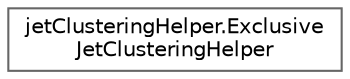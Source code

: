 digraph "Graphical Class Hierarchy"
{
 // LATEX_PDF_SIZE
  bgcolor="transparent";
  edge [fontname=Helvetica,fontsize=10,labelfontname=Helvetica,labelfontsize=10];
  node [fontname=Helvetica,fontsize=10,shape=box,height=0.2,width=0.4];
  rankdir="LR";
  Node0 [id="Node000000",label="jetClusteringHelper.Exclusive\lJetClusteringHelper",height=0.2,width=0.4,color="grey40", fillcolor="white", style="filled",URL="$classjetClusteringHelper_1_1ExclusiveJetClusteringHelper.html",tooltip=" "];
}
